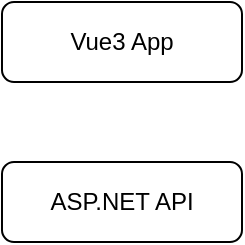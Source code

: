 <mxfile version="24.2.1" type="github">
  <diagram name="Página-1" id="OVmor5jS-R9bCVFs5QnG">
    <mxGraphModel dx="1430" dy="794" grid="1" gridSize="10" guides="1" tooltips="1" connect="1" arrows="1" fold="1" page="0" pageScale="1" pageWidth="827" pageHeight="1169" math="0" shadow="0">
      <root>
        <mxCell id="0" />
        <mxCell id="1" parent="0" />
        <mxCell id="7so2eVJ9QVQmJhT1bDKu-1" value="Vue3 App" style="rounded=1;whiteSpace=wrap;html=1;" vertex="1" parent="1">
          <mxGeometry x="360" y="320" width="120" height="40" as="geometry" />
        </mxCell>
        <mxCell id="7so2eVJ9QVQmJhT1bDKu-2" value="ASP.NET API" style="rounded=1;whiteSpace=wrap;html=1;" vertex="1" parent="1">
          <mxGeometry x="360" y="400" width="120" height="40" as="geometry" />
        </mxCell>
      </root>
    </mxGraphModel>
  </diagram>
</mxfile>
